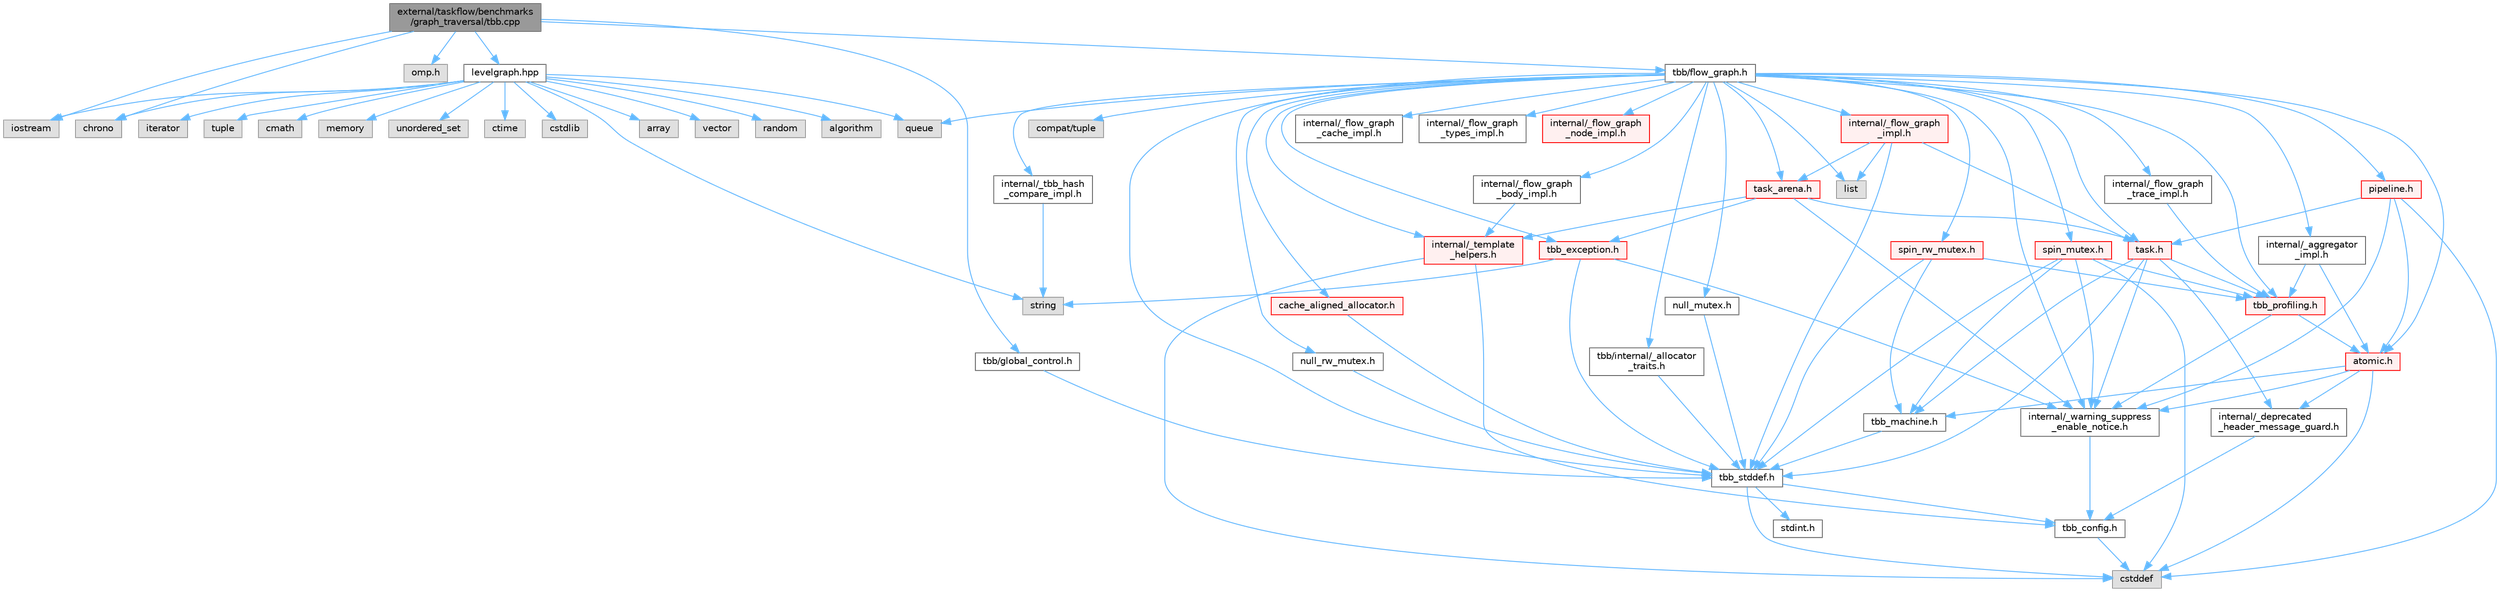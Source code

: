 digraph "external/taskflow/benchmarks/graph_traversal/tbb.cpp"
{
 // LATEX_PDF_SIZE
  bgcolor="transparent";
  edge [fontname=Helvetica,fontsize=10,labelfontname=Helvetica,labelfontsize=10];
  node [fontname=Helvetica,fontsize=10,shape=box,height=0.2,width=0.4];
  Node1 [id="Node000001",label="external/taskflow/benchmarks\l/graph_traversal/tbb.cpp",height=0.2,width=0.4,color="gray40", fillcolor="grey60", style="filled", fontcolor="black",tooltip=" "];
  Node1 -> Node2 [id="edge1_Node000001_Node000002",color="steelblue1",style="solid",tooltip=" "];
  Node2 [id="Node000002",label="iostream",height=0.2,width=0.4,color="grey60", fillcolor="#E0E0E0", style="filled",tooltip=" "];
  Node1 -> Node3 [id="edge2_Node000001_Node000003",color="steelblue1",style="solid",tooltip=" "];
  Node3 [id="Node000003",label="chrono",height=0.2,width=0.4,color="grey60", fillcolor="#E0E0E0", style="filled",tooltip=" "];
  Node1 -> Node4 [id="edge3_Node000001_Node000004",color="steelblue1",style="solid",tooltip=" "];
  Node4 [id="Node000004",label="omp.h",height=0.2,width=0.4,color="grey60", fillcolor="#E0E0E0", style="filled",tooltip=" "];
  Node1 -> Node5 [id="edge4_Node000001_Node000005",color="steelblue1",style="solid",tooltip=" "];
  Node5 [id="Node000005",label="levelgraph.hpp",height=0.2,width=0.4,color="grey40", fillcolor="white", style="filled",URL="$graph__traversal_2levelgraph_8hpp.html",tooltip=" "];
  Node5 -> Node2 [id="edge5_Node000005_Node000002",color="steelblue1",style="solid",tooltip=" "];
  Node5 -> Node6 [id="edge6_Node000005_Node000006",color="steelblue1",style="solid",tooltip=" "];
  Node6 [id="Node000006",label="string",height=0.2,width=0.4,color="grey60", fillcolor="#E0E0E0", style="filled",tooltip=" "];
  Node5 -> Node7 [id="edge7_Node000005_Node000007",color="steelblue1",style="solid",tooltip=" "];
  Node7 [id="Node000007",label="array",height=0.2,width=0.4,color="grey60", fillcolor="#E0E0E0", style="filled",tooltip=" "];
  Node5 -> Node8 [id="edge8_Node000005_Node000008",color="steelblue1",style="solid",tooltip=" "];
  Node8 [id="Node000008",label="vector",height=0.2,width=0.4,color="grey60", fillcolor="#E0E0E0", style="filled",tooltip=" "];
  Node5 -> Node9 [id="edge9_Node000005_Node000009",color="steelblue1",style="solid",tooltip=" "];
  Node9 [id="Node000009",label="random",height=0.2,width=0.4,color="grey60", fillcolor="#E0E0E0", style="filled",tooltip=" "];
  Node5 -> Node10 [id="edge10_Node000005_Node000010",color="steelblue1",style="solid",tooltip=" "];
  Node10 [id="Node000010",label="algorithm",height=0.2,width=0.4,color="grey60", fillcolor="#E0E0E0", style="filled",tooltip=" "];
  Node5 -> Node11 [id="edge11_Node000005_Node000011",color="steelblue1",style="solid",tooltip=" "];
  Node11 [id="Node000011",label="iterator",height=0.2,width=0.4,color="grey60", fillcolor="#E0E0E0", style="filled",tooltip=" "];
  Node5 -> Node12 [id="edge12_Node000005_Node000012",color="steelblue1",style="solid",tooltip=" "];
  Node12 [id="Node000012",label="tuple",height=0.2,width=0.4,color="grey60", fillcolor="#E0E0E0", style="filled",tooltip=" "];
  Node5 -> Node3 [id="edge13_Node000005_Node000003",color="steelblue1",style="solid",tooltip=" "];
  Node5 -> Node13 [id="edge14_Node000005_Node000013",color="steelblue1",style="solid",tooltip=" "];
  Node13 [id="Node000013",label="cmath",height=0.2,width=0.4,color="grey60", fillcolor="#E0E0E0", style="filled",tooltip=" "];
  Node5 -> Node14 [id="edge15_Node000005_Node000014",color="steelblue1",style="solid",tooltip=" "];
  Node14 [id="Node000014",label="memory",height=0.2,width=0.4,color="grey60", fillcolor="#E0E0E0", style="filled",tooltip=" "];
  Node5 -> Node15 [id="edge16_Node000005_Node000015",color="steelblue1",style="solid",tooltip=" "];
  Node15 [id="Node000015",label="unordered_set",height=0.2,width=0.4,color="grey60", fillcolor="#E0E0E0", style="filled",tooltip=" "];
  Node5 -> Node16 [id="edge17_Node000005_Node000016",color="steelblue1",style="solid",tooltip=" "];
  Node16 [id="Node000016",label="ctime",height=0.2,width=0.4,color="grey60", fillcolor="#E0E0E0", style="filled",tooltip=" "];
  Node5 -> Node17 [id="edge18_Node000005_Node000017",color="steelblue1",style="solid",tooltip=" "];
  Node17 [id="Node000017",label="cstdlib",height=0.2,width=0.4,color="grey60", fillcolor="#E0E0E0", style="filled",tooltip=" "];
  Node5 -> Node18 [id="edge19_Node000005_Node000018",color="steelblue1",style="solid",tooltip=" "];
  Node18 [id="Node000018",label="queue",height=0.2,width=0.4,color="grey60", fillcolor="#E0E0E0", style="filled",tooltip=" "];
  Node1 -> Node19 [id="edge20_Node000001_Node000019",color="steelblue1",style="solid",tooltip=" "];
  Node19 [id="Node000019",label="tbb/global_control.h",height=0.2,width=0.4,color="grey40", fillcolor="white", style="filled",URL="$global__control_8h.html",tooltip=" "];
  Node19 -> Node20 [id="edge21_Node000019_Node000020",color="steelblue1",style="solid",tooltip=" "];
  Node20 [id="Node000020",label="tbb_stddef.h",height=0.2,width=0.4,color="grey40", fillcolor="white", style="filled",URL="$tbb__stddef_8h.html",tooltip=" "];
  Node20 -> Node21 [id="edge22_Node000020_Node000021",color="steelblue1",style="solid",tooltip=" "];
  Node21 [id="Node000021",label="tbb_config.h",height=0.2,width=0.4,color="grey40", fillcolor="white", style="filled",URL="$tbb__config_8h.html",tooltip=" "];
  Node21 -> Node22 [id="edge23_Node000021_Node000022",color="steelblue1",style="solid",tooltip=" "];
  Node22 [id="Node000022",label="cstddef",height=0.2,width=0.4,color="grey60", fillcolor="#E0E0E0", style="filled",tooltip=" "];
  Node20 -> Node22 [id="edge24_Node000020_Node000022",color="steelblue1",style="solid",tooltip=" "];
  Node20 -> Node23 [id="edge25_Node000020_Node000023",color="steelblue1",style="solid",tooltip=" "];
  Node23 [id="Node000023",label="stdint.h",height=0.2,width=0.4,color="grey40", fillcolor="white", style="filled",URL="$stdint_8h.html",tooltip=" "];
  Node1 -> Node24 [id="edge26_Node000001_Node000024",color="steelblue1",style="solid",tooltip=" "];
  Node24 [id="Node000024",label="tbb/flow_graph.h",height=0.2,width=0.4,color="grey40", fillcolor="white", style="filled",URL="$flow__graph_8h.html",tooltip="The graph related classes and functions"];
  Node24 -> Node25 [id="edge27_Node000024_Node000025",color="steelblue1",style="solid",tooltip=" "];
  Node25 [id="Node000025",label="internal/_warning_suppress\l_enable_notice.h",height=0.2,width=0.4,color="grey40", fillcolor="white", style="filled",URL="$__warning__suppress__enable__notice_8h.html",tooltip=" "];
  Node25 -> Node21 [id="edge28_Node000025_Node000021",color="steelblue1",style="solid",tooltip=" "];
  Node24 -> Node20 [id="edge29_Node000024_Node000020",color="steelblue1",style="solid",tooltip=" "];
  Node24 -> Node26 [id="edge30_Node000024_Node000026",color="steelblue1",style="solid",tooltip=" "];
  Node26 [id="Node000026",label="atomic.h",height=0.2,width=0.4,color="red", fillcolor="#FFF0F0", style="filled",URL="$external_2taskflow_23rd-party_2tbb_2include_2tbb_2atomic_8h.html",tooltip=" "];
  Node26 -> Node27 [id="edge31_Node000026_Node000027",color="steelblue1",style="solid",tooltip=" "];
  Node27 [id="Node000027",label="internal/_deprecated\l_header_message_guard.h",height=0.2,width=0.4,color="grey40", fillcolor="white", style="filled",URL="$__deprecated__header__message__guard_8h.html",tooltip=" "];
  Node27 -> Node21 [id="edge32_Node000027_Node000021",color="steelblue1",style="solid",tooltip=" "];
  Node26 -> Node25 [id="edge33_Node000026_Node000025",color="steelblue1",style="solid",tooltip=" "];
  Node26 -> Node22 [id="edge34_Node000026_Node000022",color="steelblue1",style="solid",tooltip=" "];
  Node26 -> Node28 [id="edge35_Node000026_Node000028",color="steelblue1",style="solid",tooltip=" "];
  Node28 [id="Node000028",label="tbb_machine.h",height=0.2,width=0.4,color="grey40", fillcolor="white", style="filled",URL="$tbb__machine_8h.html",tooltip=" "];
  Node28 -> Node20 [id="edge36_Node000028_Node000020",color="steelblue1",style="solid",tooltip=" "];
  Node24 -> Node30 [id="edge37_Node000024_Node000030",color="steelblue1",style="solid",tooltip=" "];
  Node30 [id="Node000030",label="spin_mutex.h",height=0.2,width=0.4,color="red", fillcolor="#FFF0F0", style="filled",URL="$external_2taskflow_23rd-party_2tbb_2include_2tbb_2spin__mutex_8h.html",tooltip=" "];
  Node30 -> Node25 [id="edge38_Node000030_Node000025",color="steelblue1",style="solid",tooltip=" "];
  Node30 -> Node22 [id="edge39_Node000030_Node000022",color="steelblue1",style="solid",tooltip=" "];
  Node30 -> Node20 [id="edge40_Node000030_Node000020",color="steelblue1",style="solid",tooltip=" "];
  Node30 -> Node28 [id="edge41_Node000030_Node000028",color="steelblue1",style="solid",tooltip=" "];
  Node30 -> Node33 [id="edge42_Node000030_Node000033",color="steelblue1",style="solid",tooltip=" "];
  Node33 [id="Node000033",label="tbb_profiling.h",height=0.2,width=0.4,color="red", fillcolor="#FFF0F0", style="filled",URL="$tbb__profiling_8h.html",tooltip=" "];
  Node33 -> Node25 [id="edge43_Node000033_Node000025",color="steelblue1",style="solid",tooltip=" "];
  Node33 -> Node26 [id="edge44_Node000033_Node000026",color="steelblue1",style="solid",tooltip=" "];
  Node24 -> Node36 [id="edge45_Node000024_Node000036",color="steelblue1",style="solid",tooltip=" "];
  Node36 [id="Node000036",label="null_mutex.h",height=0.2,width=0.4,color="grey40", fillcolor="white", style="filled",URL="$external_2taskflow_23rd-party_2tbb_2include_2tbb_2null__mutex_8h.html",tooltip=" "];
  Node36 -> Node20 [id="edge46_Node000036_Node000020",color="steelblue1",style="solid",tooltip=" "];
  Node24 -> Node37 [id="edge47_Node000024_Node000037",color="steelblue1",style="solid",tooltip=" "];
  Node37 [id="Node000037",label="spin_rw_mutex.h",height=0.2,width=0.4,color="red", fillcolor="#FFF0F0", style="filled",URL="$spin__rw__mutex_8h.html",tooltip=" "];
  Node37 -> Node20 [id="edge48_Node000037_Node000020",color="steelblue1",style="solid",tooltip=" "];
  Node37 -> Node28 [id="edge49_Node000037_Node000028",color="steelblue1",style="solid",tooltip=" "];
  Node37 -> Node33 [id="edge50_Node000037_Node000033",color="steelblue1",style="solid",tooltip=" "];
  Node24 -> Node38 [id="edge51_Node000024_Node000038",color="steelblue1",style="solid",tooltip=" "];
  Node38 [id="Node000038",label="null_rw_mutex.h",height=0.2,width=0.4,color="grey40", fillcolor="white", style="filled",URL="$null__rw__mutex_8h.html",tooltip=" "];
  Node38 -> Node20 [id="edge52_Node000038_Node000020",color="steelblue1",style="solid",tooltip=" "];
  Node24 -> Node39 [id="edge53_Node000024_Node000039",color="steelblue1",style="solid",tooltip=" "];
  Node39 [id="Node000039",label="task.h",height=0.2,width=0.4,color="red", fillcolor="#FFF0F0", style="filled",URL="$task_8h.html",tooltip=" "];
  Node39 -> Node27 [id="edge54_Node000039_Node000027",color="steelblue1",style="solid",tooltip=" "];
  Node39 -> Node25 [id="edge55_Node000039_Node000025",color="steelblue1",style="solid",tooltip=" "];
  Node39 -> Node20 [id="edge56_Node000039_Node000020",color="steelblue1",style="solid",tooltip=" "];
  Node39 -> Node28 [id="edge57_Node000039_Node000028",color="steelblue1",style="solid",tooltip=" "];
  Node39 -> Node33 [id="edge58_Node000039_Node000033",color="steelblue1",style="solid",tooltip=" "];
  Node24 -> Node41 [id="edge59_Node000024_Node000041",color="steelblue1",style="solid",tooltip=" "];
  Node41 [id="Node000041",label="cache_aligned_allocator.h",height=0.2,width=0.4,color="red", fillcolor="#FFF0F0", style="filled",URL="$cache__aligned__allocator_8h.html",tooltip=" "];
  Node41 -> Node20 [id="edge60_Node000041_Node000020",color="steelblue1",style="solid",tooltip=" "];
  Node24 -> Node42 [id="edge61_Node000024_Node000042",color="steelblue1",style="solid",tooltip=" "];
  Node42 [id="Node000042",label="tbb_exception.h",height=0.2,width=0.4,color="red", fillcolor="#FFF0F0", style="filled",URL="$tbb__exception_8h.html",tooltip=" "];
  Node42 -> Node25 [id="edge62_Node000042_Node000025",color="steelblue1",style="solid",tooltip=" "];
  Node42 -> Node20 [id="edge63_Node000042_Node000020",color="steelblue1",style="solid",tooltip=" "];
  Node42 -> Node6 [id="edge64_Node000042_Node000006",color="steelblue1",style="solid",tooltip=" "];
  Node24 -> Node47 [id="edge65_Node000024_Node000047",color="steelblue1",style="solid",tooltip=" "];
  Node47 [id="Node000047",label="pipeline.h",height=0.2,width=0.4,color="red", fillcolor="#FFF0F0", style="filled",URL="$pipeline_8h.html",tooltip=" "];
  Node47 -> Node25 [id="edge66_Node000047_Node000025",color="steelblue1",style="solid",tooltip=" "];
  Node47 -> Node26 [id="edge67_Node000047_Node000026",color="steelblue1",style="solid",tooltip=" "];
  Node47 -> Node39 [id="edge68_Node000047_Node000039",color="steelblue1",style="solid",tooltip=" "];
  Node47 -> Node22 [id="edge69_Node000047_Node000022",color="steelblue1",style="solid",tooltip=" "];
  Node24 -> Node48 [id="edge70_Node000024_Node000048",color="steelblue1",style="solid",tooltip=" "];
  Node48 [id="Node000048",label="internal/_template\l_helpers.h",height=0.2,width=0.4,color="red", fillcolor="#FFF0F0", style="filled",URL="$__template__helpers_8h.html",tooltip=" "];
  Node48 -> Node22 [id="edge71_Node000048_Node000022",color="steelblue1",style="solid",tooltip=" "];
  Node48 -> Node21 [id="edge72_Node000048_Node000021",color="steelblue1",style="solid",tooltip=" "];
  Node24 -> Node50 [id="edge73_Node000024_Node000050",color="steelblue1",style="solid",tooltip=" "];
  Node50 [id="Node000050",label="internal/_aggregator\l_impl.h",height=0.2,width=0.4,color="grey40", fillcolor="white", style="filled",URL="$__aggregator__impl_8h.html",tooltip=" "];
  Node50 -> Node26 [id="edge74_Node000050_Node000026",color="steelblue1",style="solid",tooltip=" "];
  Node50 -> Node33 [id="edge75_Node000050_Node000033",color="steelblue1",style="solid",tooltip=" "];
  Node24 -> Node51 [id="edge76_Node000024_Node000051",color="steelblue1",style="solid",tooltip=" "];
  Node51 [id="Node000051",label="tbb/internal/_allocator\l_traits.h",height=0.2,width=0.4,color="grey40", fillcolor="white", style="filled",URL="$__allocator__traits_8h.html",tooltip=" "];
  Node51 -> Node20 [id="edge77_Node000051_Node000020",color="steelblue1",style="solid",tooltip=" "];
  Node24 -> Node33 [id="edge78_Node000024_Node000033",color="steelblue1",style="solid",tooltip=" "];
  Node24 -> Node52 [id="edge79_Node000024_Node000052",color="steelblue1",style="solid",tooltip=" "];
  Node52 [id="Node000052",label="task_arena.h",height=0.2,width=0.4,color="red", fillcolor="#FFF0F0", style="filled",URL="$task__arena_8h.html",tooltip=" "];
  Node52 -> Node25 [id="edge80_Node000052_Node000025",color="steelblue1",style="solid",tooltip=" "];
  Node52 -> Node39 [id="edge81_Node000052_Node000039",color="steelblue1",style="solid",tooltip=" "];
  Node52 -> Node42 [id="edge82_Node000052_Node000042",color="steelblue1",style="solid",tooltip=" "];
  Node52 -> Node48 [id="edge83_Node000052_Node000048",color="steelblue1",style="solid",tooltip=" "];
  Node24 -> Node53 [id="edge84_Node000024_Node000053",color="steelblue1",style="solid",tooltip=" "];
  Node53 [id="Node000053",label="compat/tuple",height=0.2,width=0.4,color="grey60", fillcolor="#E0E0E0", style="filled",tooltip=" "];
  Node24 -> Node54 [id="edge85_Node000024_Node000054",color="steelblue1",style="solid",tooltip=" "];
  Node54 [id="Node000054",label="list",height=0.2,width=0.4,color="grey60", fillcolor="#E0E0E0", style="filled",tooltip=" "];
  Node24 -> Node18 [id="edge86_Node000024_Node000018",color="steelblue1",style="solid",tooltip=" "];
  Node24 -> Node55 [id="edge87_Node000024_Node000055",color="steelblue1",style="solid",tooltip=" "];
  Node55 [id="Node000055",label="internal/_flow_graph\l_impl.h",height=0.2,width=0.4,color="red", fillcolor="#FFF0F0", style="filled",URL="$__flow__graph__impl_8h.html",tooltip=" "];
  Node55 -> Node20 [id="edge88_Node000055_Node000020",color="steelblue1",style="solid",tooltip=" "];
  Node55 -> Node39 [id="edge89_Node000055_Node000039",color="steelblue1",style="solid",tooltip=" "];
  Node55 -> Node52 [id="edge90_Node000055_Node000052",color="steelblue1",style="solid",tooltip=" "];
  Node55 -> Node54 [id="edge91_Node000055_Node000054",color="steelblue1",style="solid",tooltip=" "];
  Node24 -> Node57 [id="edge92_Node000024_Node000057",color="steelblue1",style="solid",tooltip=" "];
  Node57 [id="Node000057",label="internal/_flow_graph\l_trace_impl.h",height=0.2,width=0.4,color="grey40", fillcolor="white", style="filled",URL="$__flow__graph__trace__impl_8h.html",tooltip=" "];
  Node57 -> Node33 [id="edge93_Node000057_Node000033",color="steelblue1",style="solid",tooltip=" "];
  Node24 -> Node58 [id="edge94_Node000024_Node000058",color="steelblue1",style="solid",tooltip=" "];
  Node58 [id="Node000058",label="internal/_tbb_hash\l_compare_impl.h",height=0.2,width=0.4,color="grey40", fillcolor="white", style="filled",URL="$__tbb__hash__compare__impl_8h.html",tooltip=" "];
  Node58 -> Node6 [id="edge95_Node000058_Node000006",color="steelblue1",style="solid",tooltip=" "];
  Node24 -> Node59 [id="edge96_Node000024_Node000059",color="steelblue1",style="solid",tooltip=" "];
  Node59 [id="Node000059",label="internal/_flow_graph\l_body_impl.h",height=0.2,width=0.4,color="grey40", fillcolor="white", style="filled",URL="$__flow__graph__body__impl_8h.html",tooltip=" "];
  Node59 -> Node48 [id="edge97_Node000059_Node000048",color="steelblue1",style="solid",tooltip=" "];
  Node24 -> Node60 [id="edge98_Node000024_Node000060",color="steelblue1",style="solid",tooltip=" "];
  Node60 [id="Node000060",label="internal/_flow_graph\l_cache_impl.h",height=0.2,width=0.4,color="grey40", fillcolor="white", style="filled",URL="$__flow__graph__cache__impl_8h.html",tooltip=" "];
  Node24 -> Node61 [id="edge99_Node000024_Node000061",color="steelblue1",style="solid",tooltip=" "];
  Node61 [id="Node000061",label="internal/_flow_graph\l_types_impl.h",height=0.2,width=0.4,color="grey40", fillcolor="white", style="filled",URL="$__flow__graph__types__impl_8h.html",tooltip=" "];
  Node24 -> Node62 [id="edge100_Node000024_Node000062",color="steelblue1",style="solid",tooltip=" "];
  Node62 [id="Node000062",label="internal/_flow_graph\l_node_impl.h",height=0.2,width=0.4,color="red", fillcolor="#FFF0F0", style="filled",URL="$__flow__graph__node__impl_8h.html",tooltip=" "];
}
